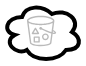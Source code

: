 <mxfile version="15.4.0" type="device"><diagram id="DP3YBgeAbjh2QDPZ4nm2" name="Page-1"><mxGraphModel dx="3161" dy="1176" grid="1" gridSize="10" guides="1" tooltips="1" connect="1" arrows="1" fold="1" page="1" pageScale="1" pageWidth="1169" pageHeight="1654" math="0" shadow="0"><root><mxCell id="0"/><mxCell id="1" parent="0"/><mxCell id="4yNY0oLW190dqpE3DqgU-1" value="" style="group" vertex="1" connectable="0" parent="1"><mxGeometry x="-100" y="530" width="40" height="30" as="geometry"/></mxCell><mxCell id="4yNY0oLW190dqpE3DqgU-2" value="" style="ellipse;shape=cloud;whiteSpace=wrap;html=1;strokeWidth=2;" vertex="1" parent="4yNY0oLW190dqpE3DqgU-1"><mxGeometry width="40" height="30" as="geometry"/></mxCell><mxCell id="4yNY0oLW190dqpE3DqgU-3" value="" style="sketch=0;outlineConnect=0;fontColor=#232F3E;gradientColor=none;fillColor=#BABABA;strokeColor=none;dashed=0;verticalLabelPosition=bottom;verticalAlign=top;align=center;html=1;fontSize=12;fontStyle=0;aspect=fixed;pointerEvents=1;shape=mxgraph.aws4.bucket_with_objects;" vertex="1" parent="4yNY0oLW190dqpE3DqgU-1"><mxGeometry x="12.472" y="6.923" width="14.616" height="15.2" as="geometry"/></mxCell></root></mxGraphModel></diagram></mxfile>